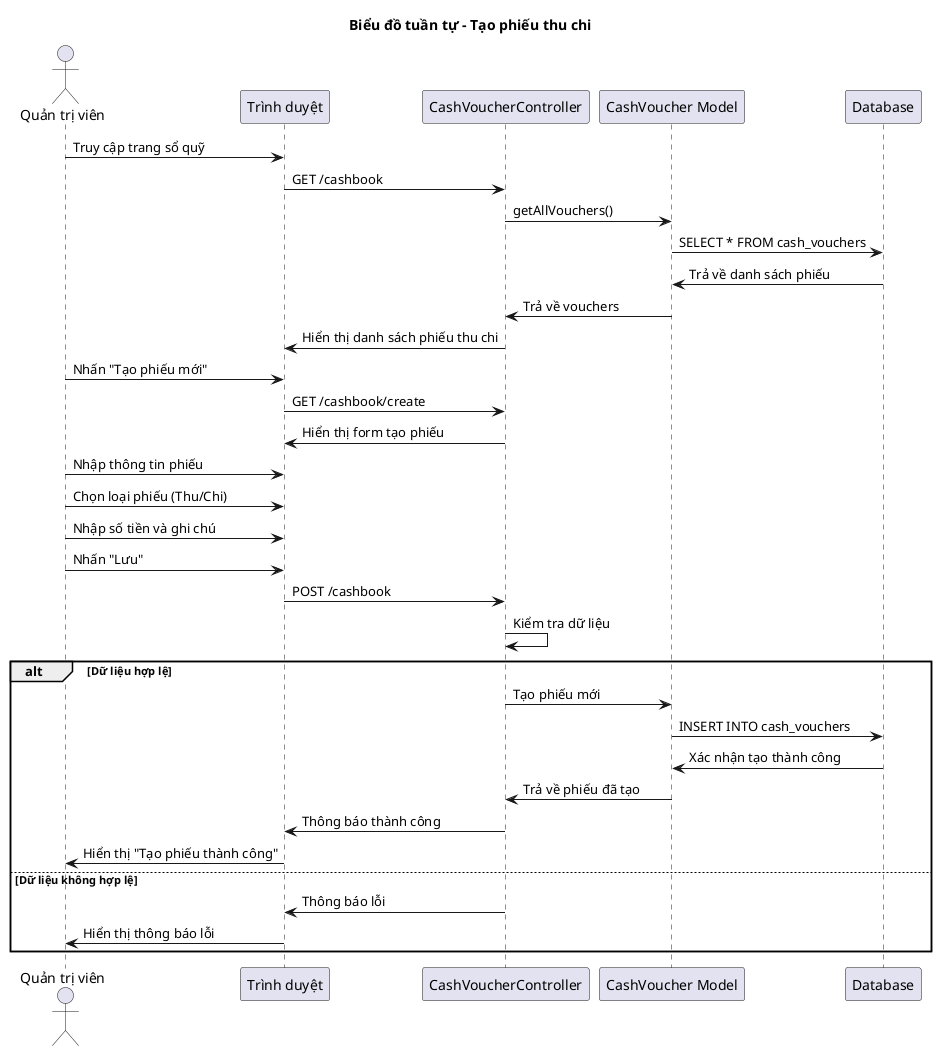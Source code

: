 @startuml Tạo phiếu thu chi
title Biểu đồ tuần tự - Tạo phiếu thu chi

actor "Quản trị viên" as Admin
participant "Trình duyệt" as Browser
participant "CashVoucherController" as Controller
participant "CashVoucher Model" as VoucherModel
participant "Database" as DB

Admin -> Browser: Truy cập trang sổ quỹ
Browser -> Controller: GET /cashbook
Controller -> VoucherModel: getAllVouchers()
VoucherModel -> DB: SELECT * FROM cash_vouchers
DB -> VoucherModel: Trả về danh sách phiếu
VoucherModel -> Controller: Trả về vouchers
Controller -> Browser: Hiển thị danh sách phiếu thu chi

Admin -> Browser: Nhấn "Tạo phiếu mới"
Browser -> Controller: GET /cashbook/create
Controller -> Browser: Hiển thị form tạo phiếu

Admin -> Browser: Nhập thông tin phiếu
Admin -> Browser: Chọn loại phiếu (Thu/Chi)
Admin -> Browser: Nhập số tiền và ghi chú
Admin -> Browser: Nhấn "Lưu"
Browser -> Controller: POST /cashbook

Controller -> Controller: Kiểm tra dữ liệu

alt Dữ liệu hợp lệ
    Controller -> VoucherModel: Tạo phiếu mới
    VoucherModel -> DB: INSERT INTO cash_vouchers
    DB -> VoucherModel: Xác nhận tạo thành công
    VoucherModel -> Controller: Trả về phiếu đã tạo
    
    Controller -> Browser: Thông báo thành công
    Browser -> Admin: Hiển thị "Tạo phiếu thành công"
    
else Dữ liệu không hợp lệ
    Controller -> Browser: Thông báo lỗi
    Browser -> Admin: Hiển thị thông báo lỗi
end

@enduml
